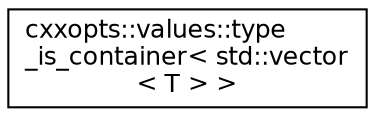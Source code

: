 digraph "Graphical Class Hierarchy"
{
 // INTERACTIVE_SVG=YES
 // LATEX_PDF_SIZE
  edge [fontname="Helvetica",fontsize="12",labelfontname="Helvetica",labelfontsize="12"];
  node [fontname="Helvetica",fontsize="12",shape=record];
  rankdir="LR";
  Node0 [label="cxxopts::values::type\l_is_container\< std::vector\l\< T \> \>",height=0.2,width=0.4,color="black", fillcolor="white", style="filled",URL="$a00998.html",tooltip=" "];
}
